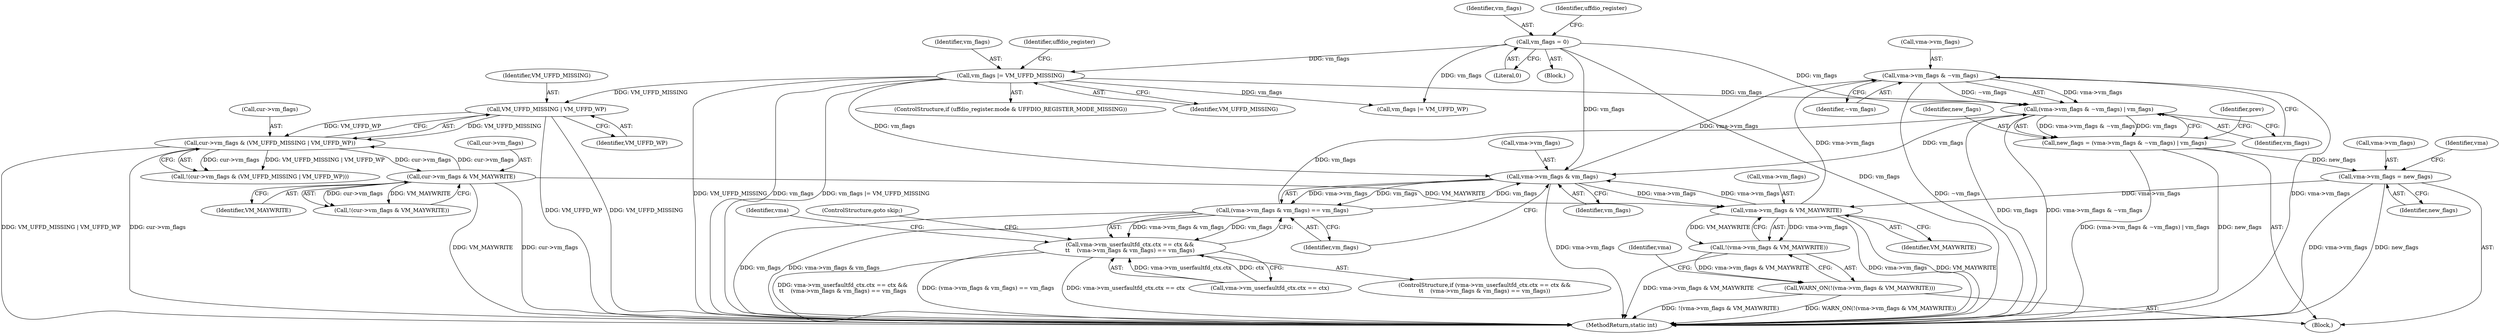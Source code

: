 digraph "0_linux_29ec90660d68bbdd69507c1c8b4e33aa299278b1@pointer" {
"1000492" [label="(Call,vma->vm_flags & ~vm_flags)"];
"1000464" [label="(Call,vma->vm_flags & vm_flags)"];
"1000449" [label="(Call,vma->vm_flags & VM_MAYWRITE)"];
"1000541" [label="(Call,vma->vm_flags = new_flags)"];
"1000489" [label="(Call,new_flags = (vma->vm_flags & ~vm_flags) | vm_flags)"];
"1000491" [label="(Call,(vma->vm_flags & ~vm_flags) | vm_flags)"];
"1000492" [label="(Call,vma->vm_flags & ~vm_flags)"];
"1000184" [label="(Call,vm_flags |= VM_UFFD_MISSING)"];
"1000175" [label="(Call,vm_flags = 0)"];
"1000463" [label="(Call,(vma->vm_flags & vm_flags) == vm_flags)"];
"1000345" [label="(Call,cur->vm_flags & VM_MAYWRITE)"];
"1000322" [label="(Call,cur->vm_flags & (VM_UFFD_MISSING | VM_UFFD_WP))"];
"1000326" [label="(Call,VM_UFFD_MISSING | VM_UFFD_WP)"];
"1000448" [label="(Call,!(vma->vm_flags & VM_MAYWRITE))"];
"1000447" [label="(Call,WARN_ON(!(vma->vm_flags & VM_MAYWRITE)))"];
"1000455" [label="(Call,vma->vm_userfaultfd_ctx.ctx == ctx &&\n\t\t    (vma->vm_flags & vm_flags) == vm_flags)"];
"1000327" [label="(Identifier,VM_UFFD_MISSING)"];
"1000497" [label="(Identifier,vm_flags)"];
"1000326" [label="(Call,VM_UFFD_MISSING | VM_UFFD_WP)"];
"1000175" [label="(Call,vm_flags = 0)"];
"1000464" [label="(Call,vma->vm_flags & vm_flags)"];
"1000427" [label="(Block,)"];
"1000491" [label="(Call,(vma->vm_flags & ~vm_flags) | vm_flags)"];
"1000345" [label="(Call,cur->vm_flags & VM_MAYWRITE)"];
"1000490" [label="(Identifier,new_flags)"];
"1000500" [label="(Identifier,prev)"];
"1000349" [label="(Identifier,VM_MAYWRITE)"];
"1000321" [label="(Call,!(cur->vm_flags & (VM_UFFD_MISSING | VM_UFFD_WP)))"];
"1000186" [label="(Identifier,VM_UFFD_MISSING)"];
"1000177" [label="(Literal,0)"];
"1000603" [label="(MethodReturn,static int)"];
"1000194" [label="(Call,vm_flags |= VM_UFFD_WP)"];
"1000496" [label="(Identifier,~vm_flags)"];
"1000448" [label="(Call,!(vma->vm_flags & VM_MAYWRITE))"];
"1000545" [label="(Identifier,new_flags)"];
"1000323" [label="(Call,cur->vm_flags)"];
"1000453" [label="(Identifier,VM_MAYWRITE)"];
"1000184" [label="(Call,vm_flags |= VM_UFFD_MISSING)"];
"1000190" [label="(Identifier,uffdio_register)"];
"1000474" [label="(Identifier,vma)"];
"1000468" [label="(Identifier,vm_flags)"];
"1000465" [label="(Call,vma->vm_flags)"];
"1000449" [label="(Call,vma->vm_flags & VM_MAYWRITE)"];
"1000542" [label="(Call,vma->vm_flags)"];
"1000492" [label="(Call,vma->vm_flags & ~vm_flags)"];
"1000346" [label="(Call,cur->vm_flags)"];
"1000178" [label="(ControlStructure,if (uffdio_register.mode & UFFDIO_REGISTER_MODE_MISSING))"];
"1000489" [label="(Call,new_flags = (vma->vm_flags & ~vm_flags) | vm_flags)"];
"1000344" [label="(Call,!(cur->vm_flags & VM_MAYWRITE))"];
"1000541" [label="(Call,vma->vm_flags = new_flags)"];
"1000549" [label="(Identifier,vma)"];
"1000322" [label="(Call,cur->vm_flags & (VM_UFFD_MISSING | VM_UFFD_WP))"];
"1000470" [label="(ControlStructure,goto skip;)"];
"1000454" [label="(ControlStructure,if (vma->vm_userfaultfd_ctx.ctx == ctx &&\n\t\t    (vma->vm_flags & vm_flags) == vm_flags))"];
"1000493" [label="(Call,vma->vm_flags)"];
"1000115" [label="(Block,)"];
"1000450" [label="(Call,vma->vm_flags)"];
"1000463" [label="(Call,(vma->vm_flags & vm_flags) == vm_flags)"];
"1000176" [label="(Identifier,vm_flags)"];
"1000469" [label="(Identifier,vm_flags)"];
"1000455" [label="(Call,vma->vm_userfaultfd_ctx.ctx == ctx &&\n\t\t    (vma->vm_flags & vm_flags) == vm_flags)"];
"1000447" [label="(Call,WARN_ON(!(vma->vm_flags & VM_MAYWRITE)))"];
"1000459" [label="(Identifier,vma)"];
"1000328" [label="(Identifier,VM_UFFD_WP)"];
"1000185" [label="(Identifier,vm_flags)"];
"1000456" [label="(Call,vma->vm_userfaultfd_ctx.ctx == ctx)"];
"1000181" [label="(Identifier,uffdio_register)"];
"1000492" -> "1000491"  [label="AST: "];
"1000492" -> "1000496"  [label="CFG: "];
"1000493" -> "1000492"  [label="AST: "];
"1000496" -> "1000492"  [label="AST: "];
"1000497" -> "1000492"  [label="CFG: "];
"1000492" -> "1000603"  [label="DDG: ~vm_flags"];
"1000492" -> "1000603"  [label="DDG: vma->vm_flags"];
"1000492" -> "1000491"  [label="DDG: vma->vm_flags"];
"1000492" -> "1000491"  [label="DDG: ~vm_flags"];
"1000464" -> "1000492"  [label="DDG: vma->vm_flags"];
"1000449" -> "1000492"  [label="DDG: vma->vm_flags"];
"1000464" -> "1000463"  [label="AST: "];
"1000464" -> "1000468"  [label="CFG: "];
"1000465" -> "1000464"  [label="AST: "];
"1000468" -> "1000464"  [label="AST: "];
"1000469" -> "1000464"  [label="CFG: "];
"1000464" -> "1000603"  [label="DDG: vma->vm_flags"];
"1000464" -> "1000449"  [label="DDG: vma->vm_flags"];
"1000464" -> "1000463"  [label="DDG: vma->vm_flags"];
"1000464" -> "1000463"  [label="DDG: vm_flags"];
"1000449" -> "1000464"  [label="DDG: vma->vm_flags"];
"1000184" -> "1000464"  [label="DDG: vm_flags"];
"1000491" -> "1000464"  [label="DDG: vm_flags"];
"1000463" -> "1000464"  [label="DDG: vm_flags"];
"1000175" -> "1000464"  [label="DDG: vm_flags"];
"1000449" -> "1000448"  [label="AST: "];
"1000449" -> "1000453"  [label="CFG: "];
"1000450" -> "1000449"  [label="AST: "];
"1000453" -> "1000449"  [label="AST: "];
"1000448" -> "1000449"  [label="CFG: "];
"1000449" -> "1000603"  [label="DDG: vma->vm_flags"];
"1000449" -> "1000603"  [label="DDG: VM_MAYWRITE"];
"1000449" -> "1000448"  [label="DDG: vma->vm_flags"];
"1000449" -> "1000448"  [label="DDG: VM_MAYWRITE"];
"1000541" -> "1000449"  [label="DDG: vma->vm_flags"];
"1000345" -> "1000449"  [label="DDG: VM_MAYWRITE"];
"1000541" -> "1000427"  [label="AST: "];
"1000541" -> "1000545"  [label="CFG: "];
"1000542" -> "1000541"  [label="AST: "];
"1000545" -> "1000541"  [label="AST: "];
"1000549" -> "1000541"  [label="CFG: "];
"1000541" -> "1000603"  [label="DDG: vma->vm_flags"];
"1000541" -> "1000603"  [label="DDG: new_flags"];
"1000489" -> "1000541"  [label="DDG: new_flags"];
"1000489" -> "1000427"  [label="AST: "];
"1000489" -> "1000491"  [label="CFG: "];
"1000490" -> "1000489"  [label="AST: "];
"1000491" -> "1000489"  [label="AST: "];
"1000500" -> "1000489"  [label="CFG: "];
"1000489" -> "1000603"  [label="DDG: (vma->vm_flags & ~vm_flags) | vm_flags"];
"1000489" -> "1000603"  [label="DDG: new_flags"];
"1000491" -> "1000489"  [label="DDG: vma->vm_flags & ~vm_flags"];
"1000491" -> "1000489"  [label="DDG: vm_flags"];
"1000491" -> "1000497"  [label="CFG: "];
"1000497" -> "1000491"  [label="AST: "];
"1000491" -> "1000603"  [label="DDG: vm_flags"];
"1000491" -> "1000603"  [label="DDG: vma->vm_flags & ~vm_flags"];
"1000184" -> "1000491"  [label="DDG: vm_flags"];
"1000463" -> "1000491"  [label="DDG: vm_flags"];
"1000175" -> "1000491"  [label="DDG: vm_flags"];
"1000184" -> "1000178"  [label="AST: "];
"1000184" -> "1000186"  [label="CFG: "];
"1000185" -> "1000184"  [label="AST: "];
"1000186" -> "1000184"  [label="AST: "];
"1000190" -> "1000184"  [label="CFG: "];
"1000184" -> "1000603"  [label="DDG: VM_UFFD_MISSING"];
"1000184" -> "1000603"  [label="DDG: vm_flags"];
"1000184" -> "1000603"  [label="DDG: vm_flags |= VM_UFFD_MISSING"];
"1000175" -> "1000184"  [label="DDG: vm_flags"];
"1000184" -> "1000194"  [label="DDG: vm_flags"];
"1000184" -> "1000326"  [label="DDG: VM_UFFD_MISSING"];
"1000175" -> "1000115"  [label="AST: "];
"1000175" -> "1000177"  [label="CFG: "];
"1000176" -> "1000175"  [label="AST: "];
"1000177" -> "1000175"  [label="AST: "];
"1000181" -> "1000175"  [label="CFG: "];
"1000175" -> "1000603"  [label="DDG: vm_flags"];
"1000175" -> "1000194"  [label="DDG: vm_flags"];
"1000463" -> "1000455"  [label="AST: "];
"1000463" -> "1000469"  [label="CFG: "];
"1000469" -> "1000463"  [label="AST: "];
"1000455" -> "1000463"  [label="CFG: "];
"1000463" -> "1000603"  [label="DDG: vm_flags"];
"1000463" -> "1000603"  [label="DDG: vma->vm_flags & vm_flags"];
"1000463" -> "1000455"  [label="DDG: vma->vm_flags & vm_flags"];
"1000463" -> "1000455"  [label="DDG: vm_flags"];
"1000345" -> "1000344"  [label="AST: "];
"1000345" -> "1000349"  [label="CFG: "];
"1000346" -> "1000345"  [label="AST: "];
"1000349" -> "1000345"  [label="AST: "];
"1000344" -> "1000345"  [label="CFG: "];
"1000345" -> "1000603"  [label="DDG: VM_MAYWRITE"];
"1000345" -> "1000603"  [label="DDG: cur->vm_flags"];
"1000345" -> "1000322"  [label="DDG: cur->vm_flags"];
"1000345" -> "1000344"  [label="DDG: cur->vm_flags"];
"1000345" -> "1000344"  [label="DDG: VM_MAYWRITE"];
"1000322" -> "1000345"  [label="DDG: cur->vm_flags"];
"1000322" -> "1000321"  [label="AST: "];
"1000322" -> "1000326"  [label="CFG: "];
"1000323" -> "1000322"  [label="AST: "];
"1000326" -> "1000322"  [label="AST: "];
"1000321" -> "1000322"  [label="CFG: "];
"1000322" -> "1000603"  [label="DDG: VM_UFFD_MISSING | VM_UFFD_WP"];
"1000322" -> "1000603"  [label="DDG: cur->vm_flags"];
"1000322" -> "1000321"  [label="DDG: cur->vm_flags"];
"1000322" -> "1000321"  [label="DDG: VM_UFFD_MISSING | VM_UFFD_WP"];
"1000326" -> "1000322"  [label="DDG: VM_UFFD_MISSING"];
"1000326" -> "1000322"  [label="DDG: VM_UFFD_WP"];
"1000326" -> "1000328"  [label="CFG: "];
"1000327" -> "1000326"  [label="AST: "];
"1000328" -> "1000326"  [label="AST: "];
"1000326" -> "1000603"  [label="DDG: VM_UFFD_WP"];
"1000326" -> "1000603"  [label="DDG: VM_UFFD_MISSING"];
"1000448" -> "1000447"  [label="AST: "];
"1000447" -> "1000448"  [label="CFG: "];
"1000448" -> "1000603"  [label="DDG: vma->vm_flags & VM_MAYWRITE"];
"1000448" -> "1000447"  [label="DDG: vma->vm_flags & VM_MAYWRITE"];
"1000447" -> "1000427"  [label="AST: "];
"1000459" -> "1000447"  [label="CFG: "];
"1000447" -> "1000603"  [label="DDG: WARN_ON(!(vma->vm_flags & VM_MAYWRITE))"];
"1000447" -> "1000603"  [label="DDG: !(vma->vm_flags & VM_MAYWRITE)"];
"1000455" -> "1000454"  [label="AST: "];
"1000455" -> "1000456"  [label="CFG: "];
"1000456" -> "1000455"  [label="AST: "];
"1000470" -> "1000455"  [label="CFG: "];
"1000474" -> "1000455"  [label="CFG: "];
"1000455" -> "1000603"  [label="DDG: vma->vm_userfaultfd_ctx.ctx == ctx &&\n\t\t    (vma->vm_flags & vm_flags) == vm_flags"];
"1000455" -> "1000603"  [label="DDG: (vma->vm_flags & vm_flags) == vm_flags"];
"1000455" -> "1000603"  [label="DDG: vma->vm_userfaultfd_ctx.ctx == ctx"];
"1000456" -> "1000455"  [label="DDG: vma->vm_userfaultfd_ctx.ctx"];
"1000456" -> "1000455"  [label="DDG: ctx"];
}
